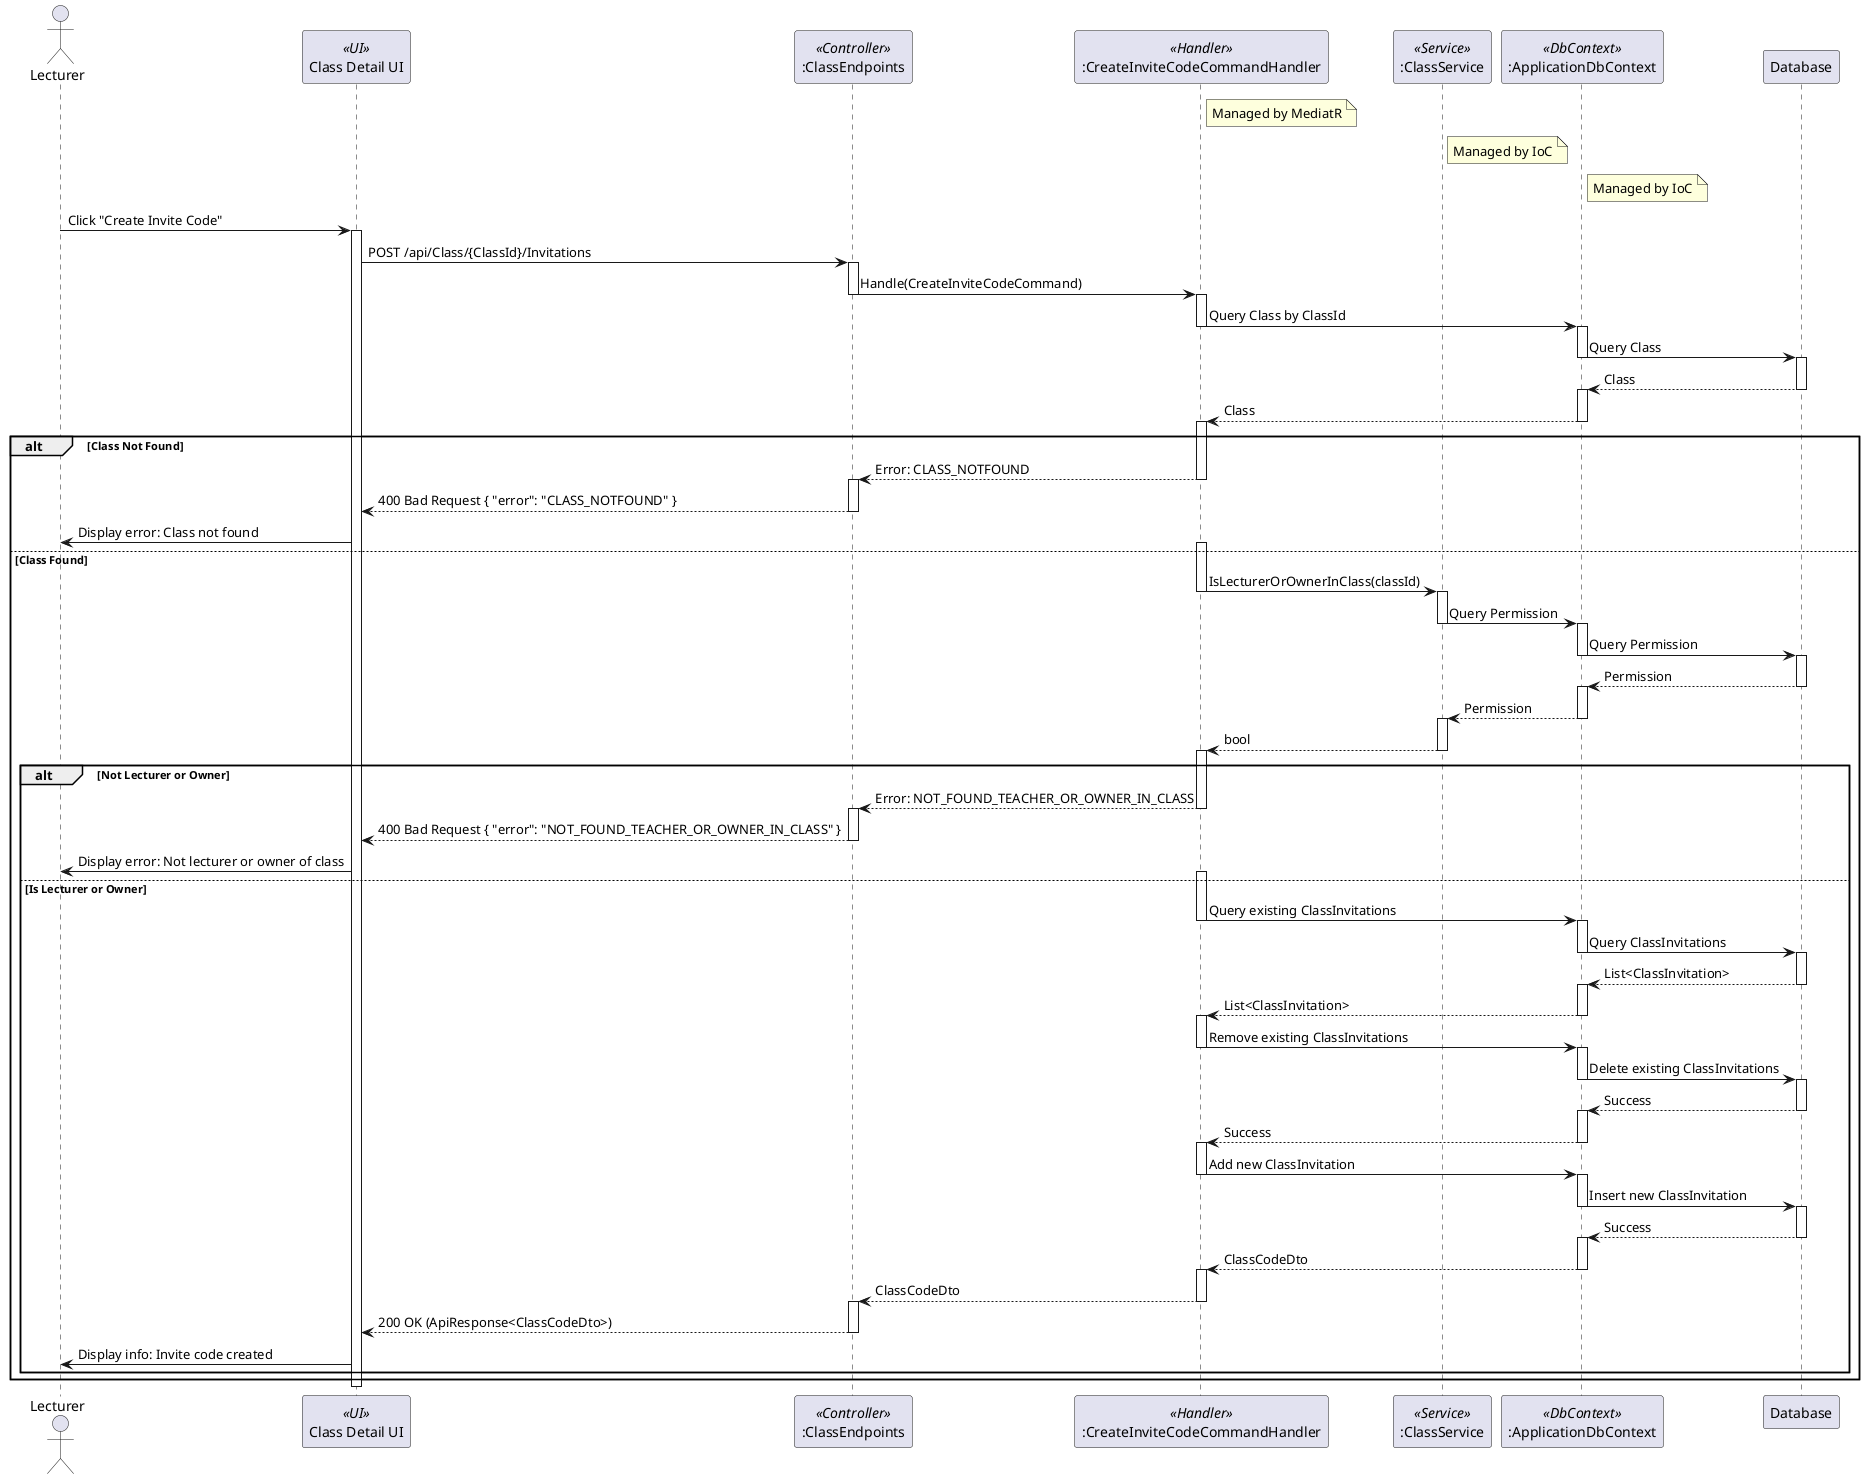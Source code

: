 @startuml
actor "Lecturer" as User
participant "Class Detail UI" as UI <<UI>>
participant ":ClassEndpoints" as ClassEndpoints <<Controller>>
participant ":CreateInviteCodeCommandHandler" as CreateInviteCodeCommandHandler <<Handler>>
participant ":ClassService" as ClassService <<Service>>
participant ":ApplicationDbContext" as ApplicationDbContext <<DbContext>>
participant Database

note right of CreateInviteCodeCommandHandler
  Managed by MediatR
end note

note right of ClassService
  Managed by IoC
end note

note right of ApplicationDbContext
  Managed by IoC
end note

User -> UI : Click "Create Invite Code"
activate UI
UI -> ClassEndpoints : POST /api/Class/{ClassId}/Invitations
activate ClassEndpoints
ClassEndpoints -> CreateInviteCodeCommandHandler : Handle(CreateInviteCodeCommand)
deactivate ClassEndpoints
activate CreateInviteCodeCommandHandler
CreateInviteCodeCommandHandler -> ApplicationDbContext : Query Class by ClassId
deactivate CreateInviteCodeCommandHandler
activate ApplicationDbContext
ApplicationDbContext -> Database : Query Class
deactivate ApplicationDbContext
activate Database
Database --> ApplicationDbContext : Class
deactivate Database
activate ApplicationDbContext
ApplicationDbContext --> CreateInviteCodeCommandHandler : Class
deactivate ApplicationDbContext
activate CreateInviteCodeCommandHandler
alt Class Not Found
    CreateInviteCodeCommandHandler --> ClassEndpoints : Error: CLASS_NOTFOUND
    deactivate CreateInviteCodeCommandHandler
    activate ClassEndpoints
    ClassEndpoints --> UI : 400 Bad Request { "error": "CLASS_NOTFOUND" }
    deactivate ClassEndpoints
    UI -> User : Display error: Class not found
else Class Found
    activate CreateInviteCodeCommandHandler
    CreateInviteCodeCommandHandler -> ClassService : IsLecturerOrOwnerInClass(classId)
    deactivate CreateInviteCodeCommandHandler
    activate ClassService
    ClassService -> ApplicationDbContext : Query Permission
    deactivate ClassService
    activate ApplicationDbContext
    ApplicationDbContext -> Database : Query Permission
    deactivate ApplicationDbContext
    activate Database
    Database --> ApplicationDbContext : Permission
    deactivate Database
    activate ApplicationDbContext
    ApplicationDbContext --> ClassService : Permission
    deactivate ApplicationDbContext
    activate ClassService
    ClassService --> CreateInviteCodeCommandHandler : bool
    deactivate ClassService
    activate CreateInviteCodeCommandHandler
    alt Not Lecturer or Owner
        CreateInviteCodeCommandHandler --> ClassEndpoints : Error: NOT_FOUND_TEACHER_OR_OWNER_IN_CLASS
        deactivate CreateInviteCodeCommandHandler
        activate ClassEndpoints
        ClassEndpoints --> UI : 400 Bad Request { "error": "NOT_FOUND_TEACHER_OR_OWNER_IN_CLASS" }
        deactivate ClassEndpoints
        UI -> User : Display error: Not lecturer or owner of class
    else Is Lecturer or Owner
        activate CreateInviteCodeCommandHandler
        CreateInviteCodeCommandHandler -> ApplicationDbContext : Query existing ClassInvitations
        deactivate CreateInviteCodeCommandHandler
        activate ApplicationDbContext
        ApplicationDbContext -> Database : Query ClassInvitations
        deactivate ApplicationDbContext
        activate Database
        Database --> ApplicationDbContext : List<ClassInvitation>
        deactivate Database
        activate ApplicationDbContext
        ApplicationDbContext --> CreateInviteCodeCommandHandler : List<ClassInvitation>
        deactivate ApplicationDbContext
        activate CreateInviteCodeCommandHandler
        CreateInviteCodeCommandHandler -> ApplicationDbContext : Remove existing ClassInvitations
        deactivate CreateInviteCodeCommandHandler
        activate ApplicationDbContext
        ApplicationDbContext -> Database : Delete existing ClassInvitations
        deactivate ApplicationDbContext
        activate Database
        Database --> ApplicationDbContext : Success
        deactivate Database
        activate ApplicationDbContext
        ApplicationDbContext --> CreateInviteCodeCommandHandler : Success
        deactivate ApplicationDbContext
        activate CreateInviteCodeCommandHandler
        CreateInviteCodeCommandHandler -> ApplicationDbContext : Add new ClassInvitation
        deactivate CreateInviteCodeCommandHandler
        activate ApplicationDbContext
        ApplicationDbContext -> Database : Insert new ClassInvitation
        deactivate ApplicationDbContext
        activate Database
        Database --> ApplicationDbContext : Success
        deactivate Database
        activate ApplicationDbContext
        ApplicationDbContext --> CreateInviteCodeCommandHandler : ClassCodeDto
        deactivate ApplicationDbContext
        activate CreateInviteCodeCommandHandler
        CreateInviteCodeCommandHandler --> ClassEndpoints : ClassCodeDto
        deactivate CreateInviteCodeCommandHandler
        activate ClassEndpoints
        ClassEndpoints --> UI : 200 OK (ApiResponse<ClassCodeDto>)
        deactivate ClassEndpoints
        UI -> User : Display info: Invite code created
    end
end
deactivate UI

@enduml